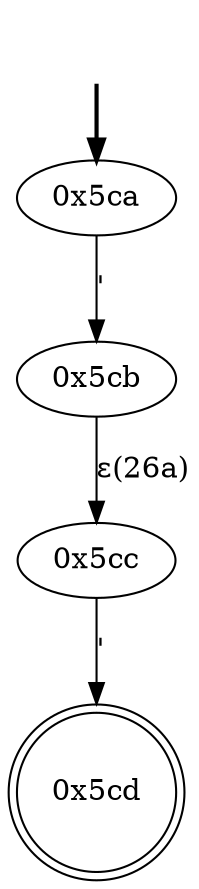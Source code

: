 digraph {
	fake [style=invisible]
	"0x5ca" [root=true]
	"0x5cb"
	"0x5cc"
	"0x5cd" [shape=doublecircle]
	fake -> "0x5ca" [style=bold]
	"0x5ca" -> "0x5cb" [label="'"]
	"0x5cc" -> "0x5cd" [label="'"]
	"0x5cb" -> "0x5cc" [label="ε(26a)"]
}
